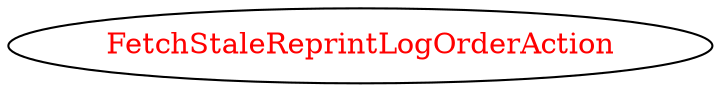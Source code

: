 digraph dependencyGraph {
 concentrate=true;
 ranksep="2.0";
 rankdir="LR"; 
 splines="ortho";
"FetchStaleReprintLogOrderAction" [fontcolor="red"];
}